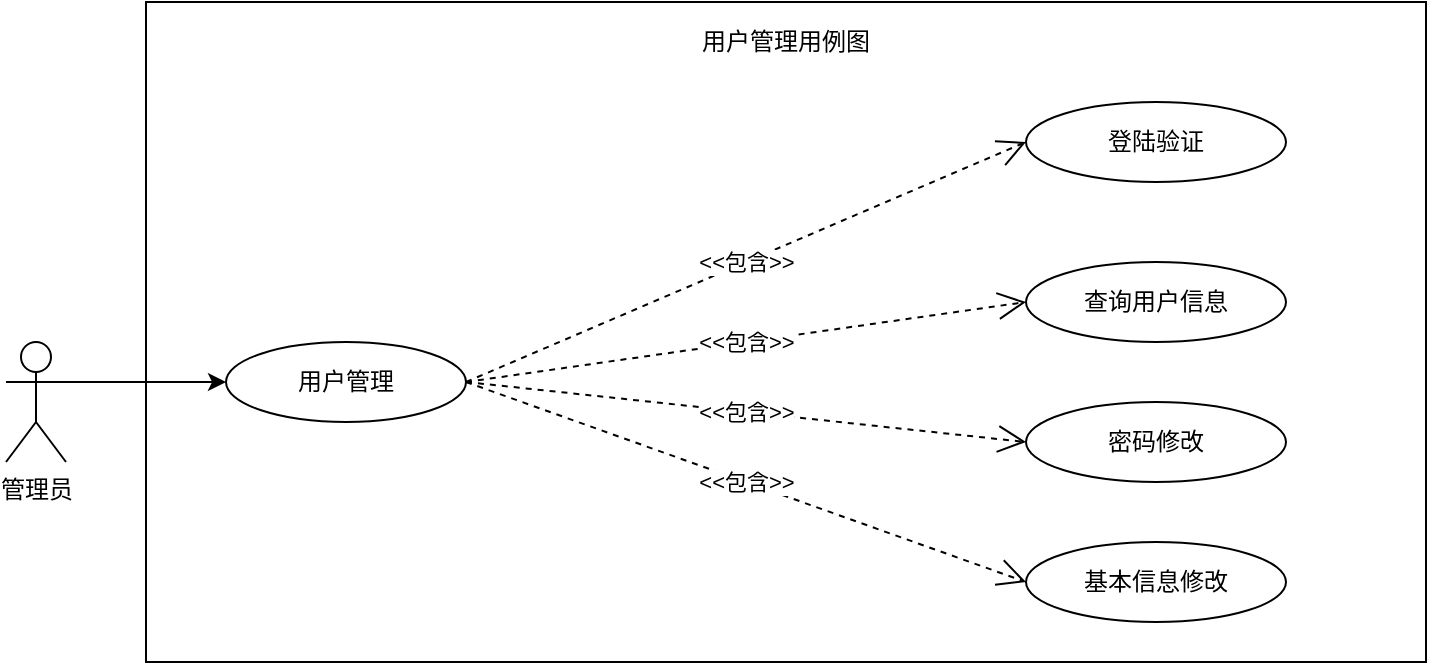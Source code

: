 <mxfile version="14.7.0" type="github">
  <diagram id="90IDWgGwv996NUTPNuem" name="Page-1">
    <mxGraphModel dx="1038" dy="561" grid="1" gridSize="10" guides="1" tooltips="1" connect="1" arrows="1" fold="1" page="1" pageScale="1" pageWidth="850" pageHeight="1100" math="0" shadow="0">
      <root>
        <mxCell id="0" />
        <mxCell id="1" parent="0" />
        <mxCell id="Drm-NwM3W-UP_SvnV5Tc-9" value="" style="rounded=0;whiteSpace=wrap;html=1;" parent="1" vertex="1">
          <mxGeometry x="120" y="630" width="640" height="330" as="geometry" />
        </mxCell>
        <mxCell id="6kvlaEkvdR_WCjKz4TJ5-9" value="管理员" style="shape=umlActor;verticalLabelPosition=bottom;verticalAlign=top;html=1;outlineConnect=0;" parent="1" vertex="1">
          <mxGeometry x="50" y="800" width="30" height="60" as="geometry" />
        </mxCell>
        <mxCell id="6kvlaEkvdR_WCjKz4TJ5-13" value="用户管理" style="ellipse;whiteSpace=wrap;html=1;" parent="1" vertex="1">
          <mxGeometry x="160" y="800" width="120" height="40" as="geometry" />
        </mxCell>
        <mxCell id="6kvlaEkvdR_WCjKz4TJ5-15" value="" style="endArrow=classic;html=1;exitX=1;exitY=0.333;exitDx=0;exitDy=0;exitPerimeter=0;entryX=0;entryY=0.5;entryDx=0;entryDy=0;" parent="1" source="6kvlaEkvdR_WCjKz4TJ5-9" target="6kvlaEkvdR_WCjKz4TJ5-13" edge="1">
          <mxGeometry width="50" height="50" relative="1" as="geometry">
            <mxPoint x="550" y="800" as="sourcePoint" />
            <mxPoint x="600" y="750" as="targetPoint" />
          </mxGeometry>
        </mxCell>
        <mxCell id="6kvlaEkvdR_WCjKz4TJ5-18" value="登陆验证" style="ellipse;whiteSpace=wrap;html=1;" parent="1" vertex="1">
          <mxGeometry x="560" y="680" width="130" height="40" as="geometry" />
        </mxCell>
        <mxCell id="6kvlaEkvdR_WCjKz4TJ5-22" value="密码修改" style="ellipse;whiteSpace=wrap;html=1;" parent="1" vertex="1">
          <mxGeometry x="560" y="830" width="130" height="40" as="geometry" />
        </mxCell>
        <mxCell id="6kvlaEkvdR_WCjKz4TJ5-23" value="基本信息修改" style="ellipse;whiteSpace=wrap;html=1;" parent="1" vertex="1">
          <mxGeometry x="560" y="900" width="130" height="40" as="geometry" />
        </mxCell>
        <mxCell id="6kvlaEkvdR_WCjKz4TJ5-31" value="&amp;lt;&amp;lt;包含&amp;gt;&amp;gt;" style="endArrow=open;endSize=12;dashed=1;html=1;entryX=0;entryY=0.5;entryDx=0;entryDy=0;exitX=1;exitY=0.5;exitDx=0;exitDy=0;" parent="1" source="6kvlaEkvdR_WCjKz4TJ5-13" target="6kvlaEkvdR_WCjKz4TJ5-18" edge="1">
          <mxGeometry width="160" relative="1" as="geometry">
            <mxPoint x="330" y="670" as="sourcePoint" />
            <mxPoint x="509.142" y="825.826" as="targetPoint" />
            <Array as="points" />
          </mxGeometry>
        </mxCell>
        <mxCell id="6kvlaEkvdR_WCjKz4TJ5-32" value="&amp;lt;&amp;lt;包含&amp;gt;&amp;gt;" style="endArrow=open;endSize=12;dashed=1;html=1;entryX=0;entryY=0.5;entryDx=0;entryDy=0;exitX=1;exitY=0.5;exitDx=0;exitDy=0;" parent="1" source="6kvlaEkvdR_WCjKz4TJ5-13" target="6kvlaEkvdR_WCjKz4TJ5-22" edge="1">
          <mxGeometry width="160" relative="1" as="geometry">
            <mxPoint x="330" y="850" as="sourcePoint" />
            <mxPoint x="499.142" y="935.826" as="targetPoint" />
            <Array as="points" />
          </mxGeometry>
        </mxCell>
        <mxCell id="6kvlaEkvdR_WCjKz4TJ5-33" value="&amp;lt;&amp;lt;包含&amp;gt;&amp;gt;" style="endArrow=open;endSize=12;dashed=1;html=1;entryX=0;entryY=0.5;entryDx=0;entryDy=0;exitX=1;exitY=0.5;exitDx=0;exitDy=0;" parent="1" source="6kvlaEkvdR_WCjKz4TJ5-13" target="6kvlaEkvdR_WCjKz4TJ5-23" edge="1">
          <mxGeometry width="160" relative="1" as="geometry">
            <mxPoint x="320" y="850" as="sourcePoint" />
            <mxPoint x="499.142" y="935.826" as="targetPoint" />
            <Array as="points" />
          </mxGeometry>
        </mxCell>
        <mxCell id="6kvlaEkvdR_WCjKz4TJ5-35" value="用户管理用例图" style="text;html=1;strokeColor=none;fillColor=none;align=center;verticalAlign=middle;whiteSpace=wrap;rounded=0;" parent="1" vertex="1">
          <mxGeometry x="320" y="640" width="240" height="20" as="geometry" />
        </mxCell>
        <mxCell id="PJXatczQ9Mn6HB_uHDBW-1" value="查询用户信息" style="ellipse;whiteSpace=wrap;html=1;" parent="1" vertex="1">
          <mxGeometry x="560" y="760" width="130" height="40" as="geometry" />
        </mxCell>
        <mxCell id="PJXatczQ9Mn6HB_uHDBW-2" value="&amp;lt;&amp;lt;包含&amp;gt;&amp;gt;" style="endArrow=open;endSize=12;dashed=1;html=1;entryX=0;entryY=0.5;entryDx=0;entryDy=0;exitX=1;exitY=0.5;exitDx=0;exitDy=0;" parent="1" source="6kvlaEkvdR_WCjKz4TJ5-13" target="PJXatczQ9Mn6HB_uHDBW-1" edge="1">
          <mxGeometry width="160" relative="1" as="geometry">
            <mxPoint x="290" y="830.0" as="sourcePoint" />
            <mxPoint x="570" y="690.0" as="targetPoint" />
            <Array as="points" />
          </mxGeometry>
        </mxCell>
      </root>
    </mxGraphModel>
  </diagram>
</mxfile>
